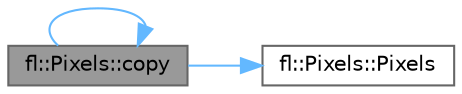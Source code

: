 digraph "fl::Pixels::copy"
{
 // INTERACTIVE_SVG=YES
 // LATEX_PDF_SIZE
  bgcolor="transparent";
  edge [fontname=Helvetica,fontsize=10,labelfontname=Helvetica,labelfontsize=10];
  node [fontname=Helvetica,fontsize=10,shape=box,height=0.2,width=0.4];
  rankdir="LR";
  Node1 [id="Node000001",label="fl::Pixels::copy",height=0.2,width=0.4,color="gray40", fillcolor="grey60", style="filled", fontcolor="black",tooltip=" "];
  Node1 -> Node2 [id="edge1_Node000001_Node000002",color="steelblue1",style="solid",tooltip=" "];
  Node2 [id="Node000002",label="fl::Pixels::Pixels",height=0.2,width=0.4,color="grey40", fillcolor="white", style="filled",URL="$df/d0f/classfl_1_1_pixels_aa57cbd76200bbe18e28ea56f91dab62e.html#aa57cbd76200bbe18e28ea56f91dab62e",tooltip=" "];
  Node1 -> Node1 [id="edge2_Node000001_Node000001",color="steelblue1",style="solid",tooltip=" "];
}
